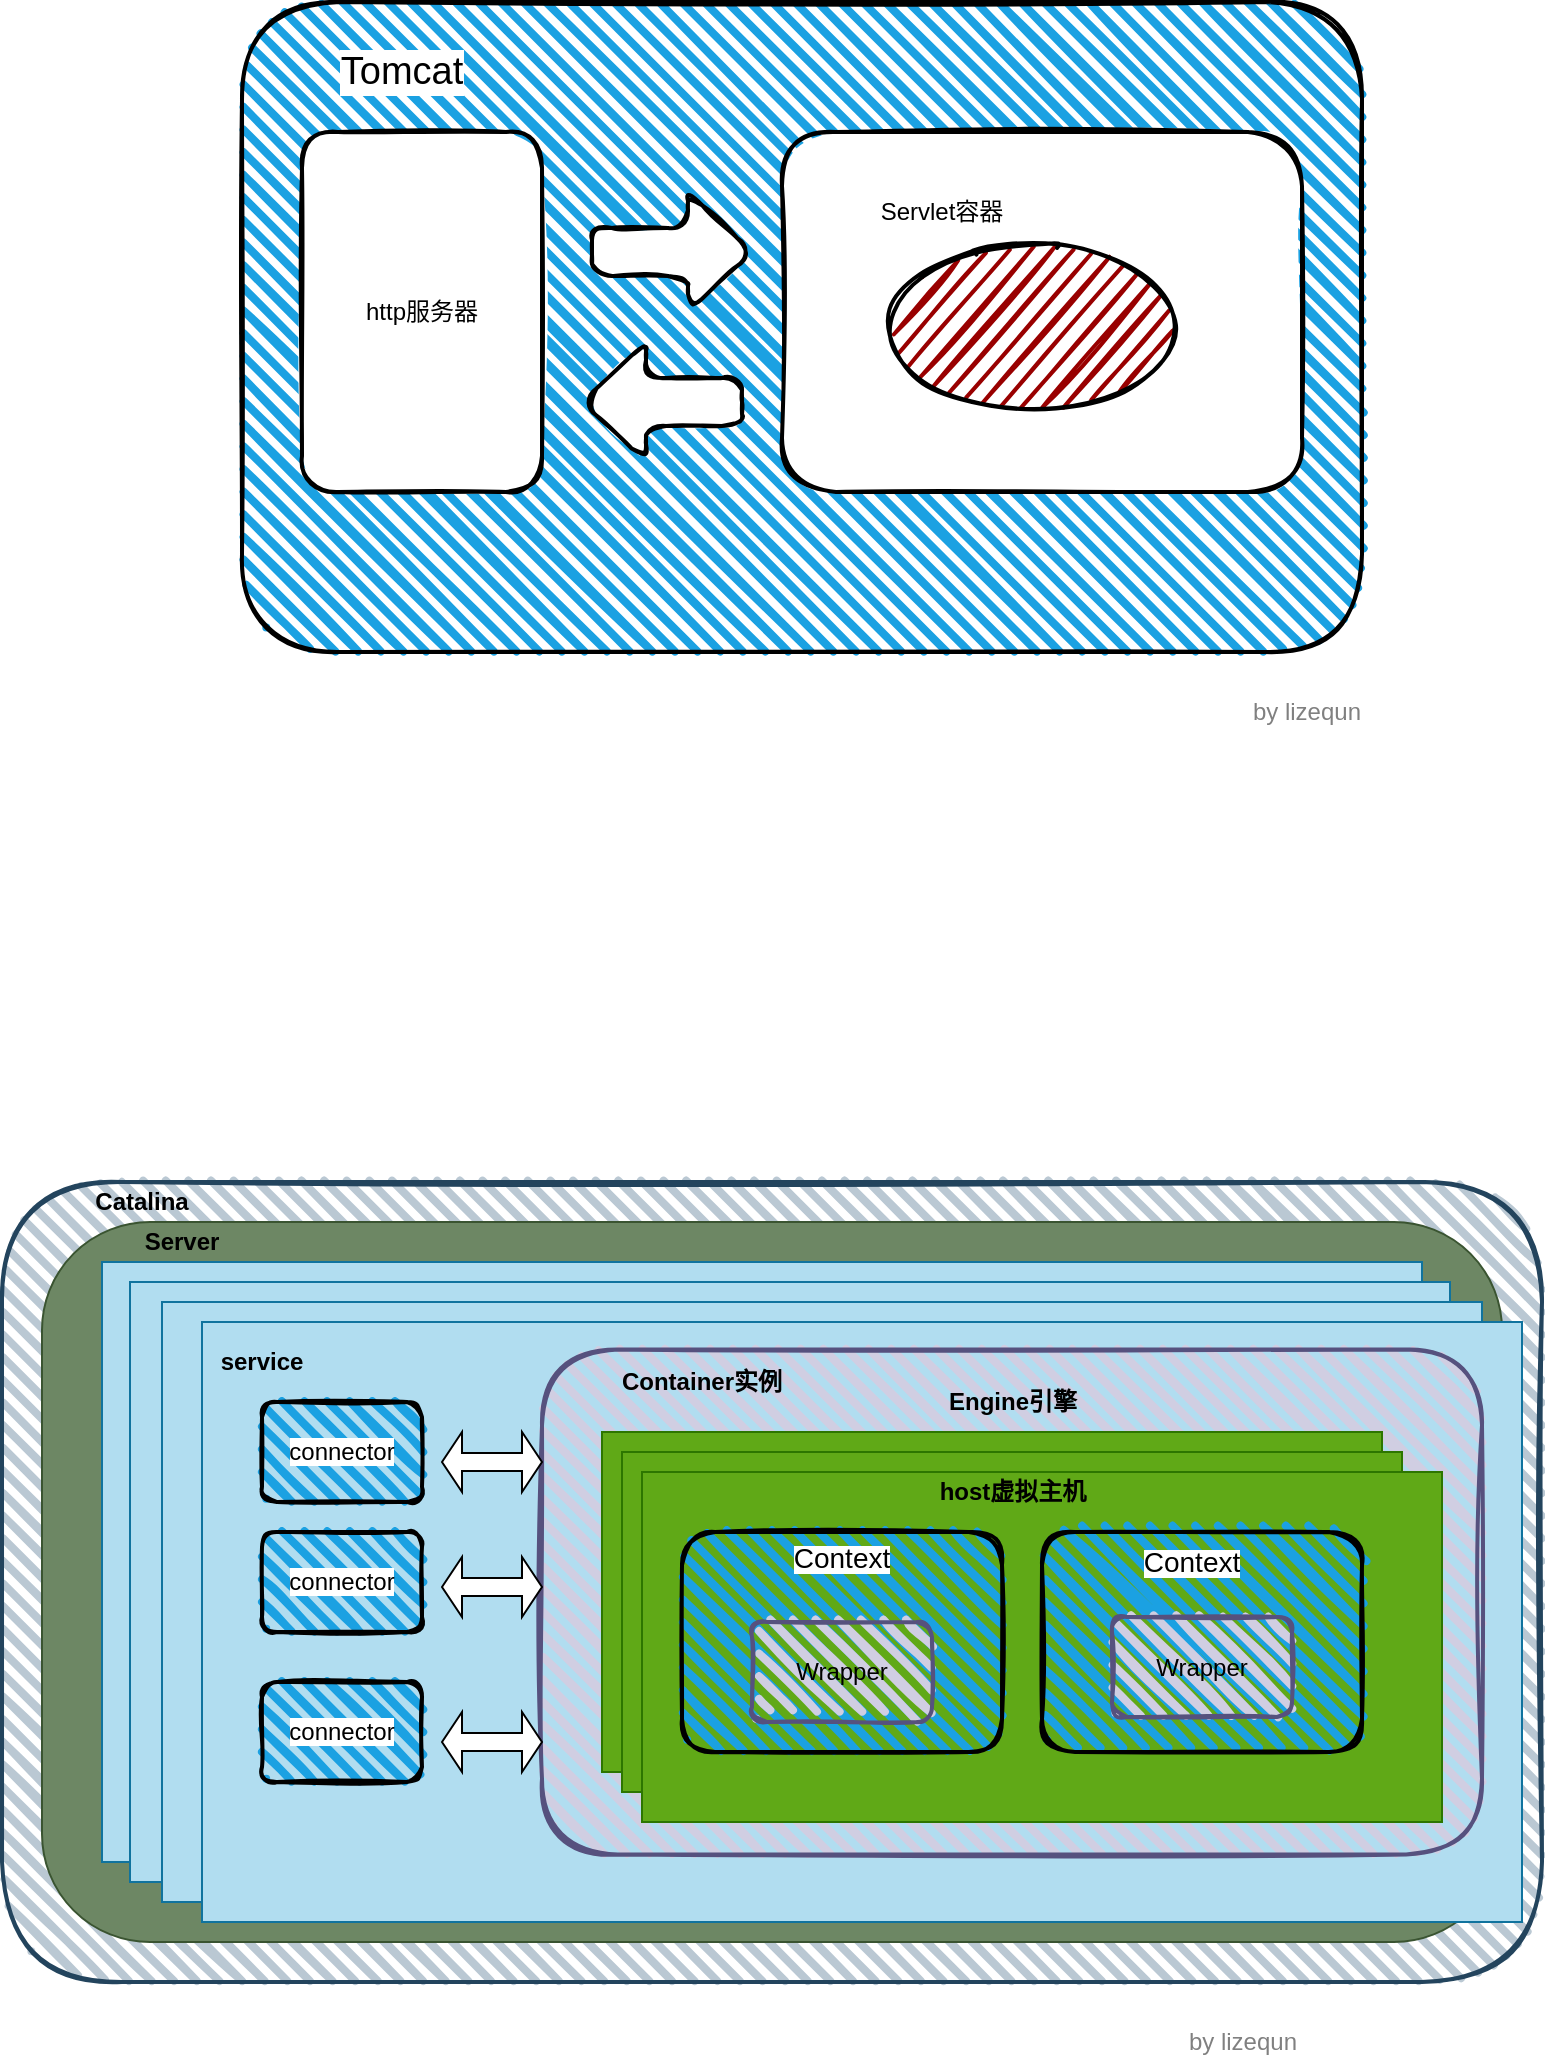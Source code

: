 <mxfile version="17.4.5" type="github" pages="2">
  <diagram id="lBrn-12LnoMCUyOBAwMA" name="Page-1">
    <mxGraphModel dx="1422" dy="794" grid="1" gridSize="10" guides="1" tooltips="1" connect="1" arrows="1" fold="1" page="1" pageScale="1" pageWidth="827" pageHeight="1169" math="0" shadow="0">
      <root>
        <mxCell id="0" />
        <mxCell id="1" parent="0" />
        <mxCell id="aZPBgyURXHmDaD6H_Ups-1" value="" style="rounded=1;whiteSpace=wrap;html=1;strokeWidth=2;fillWeight=4;hachureGap=8;hachureAngle=45;fillColor=#1ba1e2;sketch=1;" parent="1" vertex="1">
          <mxGeometry x="140" y="40" width="560" height="325" as="geometry" />
        </mxCell>
        <mxCell id="aZPBgyURXHmDaD6H_Ups-3" value="http服务器" style="rounded=1;whiteSpace=wrap;html=1;strokeWidth=2;fillWeight=4;hachureGap=8;hachureAngle=45;sketch=1;" parent="1" vertex="1">
          <mxGeometry x="170" y="105" width="120" height="180" as="geometry" />
        </mxCell>
        <mxCell id="aZPBgyURXHmDaD6H_Ups-4" value="" style="rounded=1;whiteSpace=wrap;html=1;strokeWidth=2;fillWeight=4;hachureGap=8;hachureAngle=45;sketch=1;align=left;" parent="1" vertex="1">
          <mxGeometry x="410" y="105" width="260" height="180" as="geometry" />
        </mxCell>
        <mxCell id="aZPBgyURXHmDaD6H_Ups-5" value="" style="ellipse;whiteSpace=wrap;html=1;strokeWidth=2;fillWeight=2;hachureGap=8;fillColor=#990000;fillStyle=dots;sketch=1;" parent="1" vertex="1">
          <mxGeometry x="460" y="162.5" width="150" height="80" as="geometry" />
        </mxCell>
        <mxCell id="aZPBgyURXHmDaD6H_Ups-10" value="Servlet容器" style="text;html=1;strokeColor=none;fillColor=none;align=center;verticalAlign=middle;whiteSpace=wrap;rounded=0;" parent="1" vertex="1">
          <mxGeometry x="440" y="135" width="100" height="20" as="geometry" />
        </mxCell>
        <mxCell id="aZPBgyURXHmDaD6H_Ups-11" value="" style="shape=singleArrow;whiteSpace=wrap;html=1;arrowWidth=0.4;arrowSize=0.4;rounded=1;strokeWidth=2;sketch=1;fillWeight=4;hachureGap=8;hachureAngle=45;" parent="1" vertex="1">
          <mxGeometry x="315" y="135" width="80" height="60" as="geometry" />
        </mxCell>
        <mxCell id="aZPBgyURXHmDaD6H_Ups-14" value="&lt;font style=&quot;font-size: 19px&quot;&gt;Tomcat&lt;/font&gt;" style="text;html=1;strokeColor=none;fillColor=none;align=center;verticalAlign=middle;whiteSpace=wrap;rounded=0;labelBackgroundColor=#ffffff;labelBorderColor=none;" parent="1" vertex="1">
          <mxGeometry x="200" y="65" width="40" height="20" as="geometry" />
        </mxCell>
        <mxCell id="f-Kak306lGFMM3QOc9zU-2" value="by lizequn" style="text;html=1;strokeColor=none;fillColor=none;align=center;verticalAlign=middle;whiteSpace=wrap;rounded=0;labelBackgroundColor=#ffffff;fontColor=#808080;" parent="1" vertex="1">
          <mxGeometry x="635" y="385" width="75" height="20" as="geometry" />
        </mxCell>
        <mxCell id="f-Kak306lGFMM3QOc9zU-4" value="" style="rounded=1;whiteSpace=wrap;html=1;strokeWidth=2;fillWeight=4;hachureGap=8;hachureAngle=45;sketch=1;labelBackgroundColor=#ffffff;align=left;fillColor=#bac8d3;strokeColor=#23445d;" parent="1" vertex="1">
          <mxGeometry x="20" y="630" width="770" height="400" as="geometry" />
        </mxCell>
        <mxCell id="f-Kak306lGFMM3QOc9zU-5" value="Catalina" style="text;html=1;strokeColor=none;fillColor=none;align=center;verticalAlign=middle;whiteSpace=wrap;rounded=0;labelBackgroundColor=none;labelBorderColor=none;fontStyle=1" parent="1" vertex="1">
          <mxGeometry x="70" y="630" width="40" height="20" as="geometry" />
        </mxCell>
        <mxCell id="f-Kak306lGFMM3QOc9zU-6" value="" style="rounded=1;whiteSpace=wrap;html=1;labelBackgroundColor=none;fontColor=#ffffff;align=left;fillColor=#6d8764;strokeColor=#3A5431;" parent="1" vertex="1">
          <mxGeometry x="40" y="650" width="730" height="360" as="geometry" />
        </mxCell>
        <mxCell id="f-Kak306lGFMM3QOc9zU-7" value="Server" style="text;html=1;strokeColor=none;fillColor=none;align=center;verticalAlign=middle;whiteSpace=wrap;rounded=0;labelBackgroundColor=none;fontColor=#000000;fontStyle=1" parent="1" vertex="1">
          <mxGeometry x="90" y="650" width="40" height="20" as="geometry" />
        </mxCell>
        <mxCell id="f-Kak306lGFMM3QOc9zU-8" value="" style="rounded=0;whiteSpace=wrap;html=1;labelBackgroundColor=none;align=left;fillColor=#b1ddf0;strokeColor=#10739e;" parent="1" vertex="1">
          <mxGeometry x="70" y="670" width="660" height="300" as="geometry" />
        </mxCell>
        <mxCell id="f-Kak306lGFMM3QOc9zU-10" value="" style="rounded=0;whiteSpace=wrap;html=1;labelBackgroundColor=none;align=left;fillColor=#b1ddf0;strokeColor=#10739e;" parent="1" vertex="1">
          <mxGeometry x="84" y="680" width="660" height="300" as="geometry" />
        </mxCell>
        <mxCell id="f-Kak306lGFMM3QOc9zU-11" value="" style="rounded=0;whiteSpace=wrap;html=1;labelBackgroundColor=none;align=left;fillColor=#b1ddf0;strokeColor=#10739e;" parent="1" vertex="1">
          <mxGeometry x="100" y="690" width="660" height="300" as="geometry" />
        </mxCell>
        <mxCell id="f-Kak306lGFMM3QOc9zU-12" value="" style="rounded=0;whiteSpace=wrap;html=1;labelBackgroundColor=none;align=left;fillColor=#b1ddf0;strokeColor=#10739e;" parent="1" vertex="1">
          <mxGeometry x="120" y="700" width="660" height="300" as="geometry" />
        </mxCell>
        <mxCell id="f-Kak306lGFMM3QOc9zU-13" value="&lt;b&gt;service&lt;/b&gt;" style="text;html=1;strokeColor=none;fillColor=none;align=center;verticalAlign=middle;whiteSpace=wrap;rounded=0;labelBackgroundColor=none;fontColor=#000000;" parent="1" vertex="1">
          <mxGeometry x="130" y="710" width="40" height="20" as="geometry" />
        </mxCell>
        <mxCell id="f-Kak306lGFMM3QOc9zU-14" value="&lt;span style=&quot;background-color: rgb(255 , 255 , 255)&quot;&gt;connector&lt;/span&gt;" style="rounded=1;whiteSpace=wrap;html=1;strokeWidth=2;fillWeight=4;hachureGap=8;hachureAngle=45;fillColor=#1ba1e2;sketch=1;labelBackgroundColor=none;fontColor=#000000;align=center;" parent="1" vertex="1">
          <mxGeometry x="150" y="740" width="80" height="50" as="geometry" />
        </mxCell>
        <mxCell id="f-Kak306lGFMM3QOc9zU-15" value="&lt;span style=&quot;background-color: rgb(255 , 255 , 255)&quot;&gt;connector&lt;/span&gt;" style="rounded=1;whiteSpace=wrap;html=1;strokeWidth=2;fillWeight=4;hachureGap=8;hachureAngle=45;fillColor=#1ba1e2;sketch=1;labelBackgroundColor=none;fontColor=#000000;align=center;" parent="1" vertex="1">
          <mxGeometry x="150" y="805" width="80" height="50" as="geometry" />
        </mxCell>
        <mxCell id="f-Kak306lGFMM3QOc9zU-16" value="&lt;span style=&quot;background-color: rgb(255 , 255 , 255)&quot;&gt;connector&lt;/span&gt;" style="rounded=1;whiteSpace=wrap;html=1;strokeWidth=2;fillWeight=4;hachureGap=8;hachureAngle=45;fillColor=#1ba1e2;sketch=1;labelBackgroundColor=none;fontColor=#000000;align=center;" parent="1" vertex="1">
          <mxGeometry x="150" y="880" width="80" height="50" as="geometry" />
        </mxCell>
        <mxCell id="f-Kak306lGFMM3QOc9zU-17" value="" style="rounded=1;whiteSpace=wrap;html=1;strokeWidth=2;fillWeight=4;hachureGap=8;hachureAngle=45;fillColor=#d0cee2;sketch=1;labelBackgroundColor=none;align=left;strokeColor=#56517e;" parent="1" vertex="1">
          <mxGeometry x="290" y="713.75" width="470" height="252.5" as="geometry" />
        </mxCell>
        <mxCell id="f-Kak306lGFMM3QOc9zU-19" value="&lt;b&gt;Container实例&lt;/b&gt;" style="text;html=1;strokeColor=none;fillColor=none;align=center;verticalAlign=middle;whiteSpace=wrap;rounded=0;labelBackgroundColor=none;fontColor=#000000;" parent="1" vertex="1">
          <mxGeometry x="320" y="720" width="100" height="20" as="geometry" />
        </mxCell>
        <mxCell id="f-Kak306lGFMM3QOc9zU-20" value="&lt;b&gt;Engine引擎&lt;/b&gt;" style="text;html=1;strokeColor=none;fillColor=none;align=center;verticalAlign=middle;whiteSpace=wrap;rounded=0;labelBackgroundColor=none;fontColor=#000000;" parent="1" vertex="1">
          <mxGeometry x="472.5" y="730" width="105" height="20" as="geometry" />
        </mxCell>
        <mxCell id="f-Kak306lGFMM3QOc9zU-21" value="" style="rounded=0;whiteSpace=wrap;html=1;labelBackgroundColor=none;fontColor=#ffffff;align=left;fillColor=#60a917;strokeColor=#2D7600;" parent="1" vertex="1">
          <mxGeometry x="320" y="755" width="390" height="170" as="geometry" />
        </mxCell>
        <mxCell id="f-Kak306lGFMM3QOc9zU-22" value="" style="rounded=0;whiteSpace=wrap;html=1;labelBackgroundColor=none;fontColor=#ffffff;align=left;fillColor=#60a917;strokeColor=#2D7600;" parent="1" vertex="1">
          <mxGeometry x="330" y="765" width="390" height="170" as="geometry" />
        </mxCell>
        <mxCell id="f-Kak306lGFMM3QOc9zU-23" value="" style="rounded=0;whiteSpace=wrap;html=1;labelBackgroundColor=none;fontColor=#ffffff;align=left;fillColor=#60a917;strokeColor=#2D7600;" parent="1" vertex="1">
          <mxGeometry x="340" y="775" width="400" height="175" as="geometry" />
        </mxCell>
        <mxCell id="f-Kak306lGFMM3QOc9zU-24" value="&lt;b&gt;host虚拟主机&lt;/b&gt;" style="text;html=1;strokeColor=none;fillColor=none;align=center;verticalAlign=middle;whiteSpace=wrap;rounded=0;labelBackgroundColor=none;fontColor=#000000;" parent="1" vertex="1">
          <mxGeometry x="447.5" y="775" width="155" height="20" as="geometry" />
        </mxCell>
        <mxCell id="f-Kak306lGFMM3QOc9zU-25" value="" style="rounded=1;whiteSpace=wrap;html=1;strokeWidth=2;fillWeight=4;hachureGap=8;hachureAngle=45;fillColor=#1ba1e2;sketch=1;labelBackgroundColor=none;fontColor=#000000;align=left;" parent="1" vertex="1">
          <mxGeometry x="360" y="805" width="160" height="110" as="geometry" />
        </mxCell>
        <mxCell id="f-Kak306lGFMM3QOc9zU-26" value="&lt;span style=&quot;background-color: rgb(255 , 255 , 255)&quot;&gt;&lt;font style=&quot;font-size: 14px&quot;&gt;Context&lt;/font&gt;&lt;/span&gt;" style="text;html=1;strokeColor=none;fillColor=none;align=center;verticalAlign=middle;whiteSpace=wrap;rounded=0;labelBackgroundColor=none;fontColor=#000000;" parent="1" vertex="1">
          <mxGeometry x="420" y="807.5" width="40" height="20" as="geometry" />
        </mxCell>
        <mxCell id="f-Kak306lGFMM3QOc9zU-28" value="Wrapper" style="rounded=1;whiteSpace=wrap;html=1;strokeWidth=2;fillWeight=4;hachureGap=8;hachureAngle=45;fillColor=#d0cee2;sketch=1;labelBackgroundColor=none;align=center;strokeColor=#56517e;" parent="1" vertex="1">
          <mxGeometry x="395" y="850" width="90" height="50" as="geometry" />
        </mxCell>
        <mxCell id="f-Kak306lGFMM3QOc9zU-29" value="" style="rounded=1;whiteSpace=wrap;html=1;strokeWidth=2;fillWeight=4;hachureGap=8;hachureAngle=45;fillColor=#1ba1e2;sketch=1;labelBackgroundColor=none;fontColor=#000000;align=left;" parent="1" vertex="1">
          <mxGeometry x="540" y="805" width="160" height="110" as="geometry" />
        </mxCell>
        <mxCell id="f-Kak306lGFMM3QOc9zU-30" value="Wrapper" style="rounded=1;whiteSpace=wrap;html=1;strokeWidth=2;fillWeight=4;hachureGap=8;hachureAngle=45;fillColor=#d0cee2;sketch=1;labelBackgroundColor=none;align=center;strokeColor=#56517e;" parent="1" vertex="1">
          <mxGeometry x="575" y="847.5" width="90" height="50" as="geometry" />
        </mxCell>
        <mxCell id="f-Kak306lGFMM3QOc9zU-31" value="&lt;span style=&quot;background-color: rgb(255 , 255 , 255)&quot;&gt;&lt;font style=&quot;font-size: 14px&quot;&gt;Context&lt;/font&gt;&lt;/span&gt;" style="text;html=1;strokeColor=none;fillColor=none;align=center;verticalAlign=middle;whiteSpace=wrap;rounded=0;labelBackgroundColor=none;fontColor=#000000;" parent="1" vertex="1">
          <mxGeometry x="595" y="810" width="40" height="20" as="geometry" />
        </mxCell>
        <mxCell id="f-Kak306lGFMM3QOc9zU-34" value="by lizequn" style="text;html=1;strokeColor=none;fillColor=none;align=center;verticalAlign=middle;whiteSpace=wrap;rounded=0;labelBackgroundColor=#ffffff;fontColor=#808080;" parent="1" vertex="1">
          <mxGeometry x="602.5" y="1050" width="75" height="20" as="geometry" />
        </mxCell>
        <mxCell id="f-Kak306lGFMM3QOc9zU-41" value="" style="shape=singleArrow;whiteSpace=wrap;html=1;arrowWidth=0.4;arrowSize=0.4;flipH=1;rounded=1;strokeWidth=2;sketch=1;fillWeight=4;hachureGap=8;hachureAngle=45;" parent="1" vertex="1">
          <mxGeometry x="310" y="210" width="80" height="60" as="geometry" />
        </mxCell>
        <mxCell id="f-Kak306lGFMM3QOc9zU-48" value="" style="shape=doubleArrow;whiteSpace=wrap;html=1;labelBackgroundColor=none;fontColor=#000000;align=left;" parent="1" vertex="1">
          <mxGeometry x="240" y="755" width="50" height="30" as="geometry" />
        </mxCell>
        <mxCell id="f-Kak306lGFMM3QOc9zU-49" value="" style="shape=doubleArrow;whiteSpace=wrap;html=1;labelBackgroundColor=none;fontColor=#000000;align=left;" parent="1" vertex="1">
          <mxGeometry x="240" y="817.5" width="50" height="30" as="geometry" />
        </mxCell>
        <mxCell id="f-Kak306lGFMM3QOc9zU-50" value="" style="shape=doubleArrow;whiteSpace=wrap;html=1;labelBackgroundColor=none;fontColor=#000000;align=left;" parent="1" vertex="1">
          <mxGeometry x="240" y="895" width="50" height="30" as="geometry" />
        </mxCell>
      </root>
    </mxGraphModel>
  </diagram>
  <diagram id="cTzGasryVQbu4wW7Hmiv" name="Page-2">
    <mxGraphModel dx="1422" dy="794" grid="1" gridSize="10" guides="1" tooltips="1" connect="1" arrows="1" fold="1" page="1" pageScale="1" pageWidth="827" pageHeight="1169" math="0" shadow="0">
      <root>
        <mxCell id="0" />
        <mxCell id="1" parent="0" />
      </root>
    </mxGraphModel>
  </diagram>
</mxfile>
